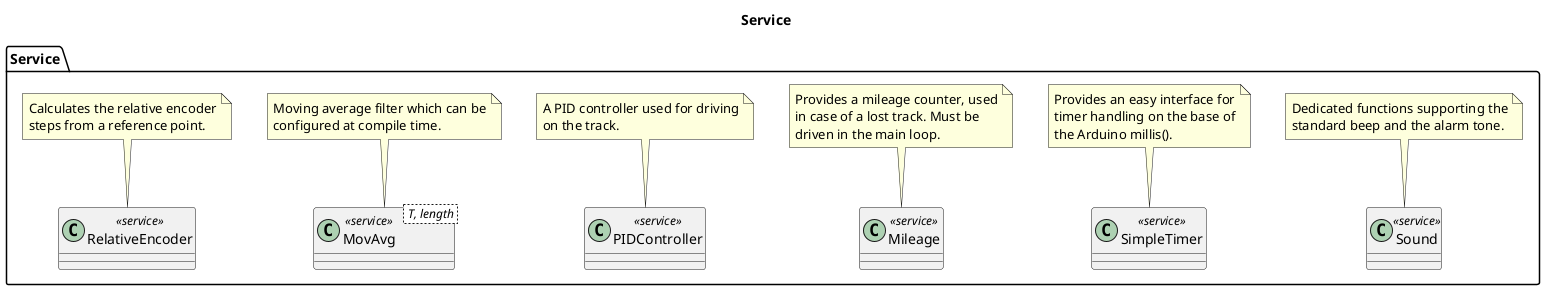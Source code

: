 @startuml

title Service

package "Service" as serviceLayer {

    class Sound <<service>>

    note top of Sound
        Dedicated functions supporting the
        standard beep and the alarm tone.
    end note

    class SimpleTimer <<service>>

    note top of SimpleTimer
        Provides an easy interface for
        timer handling on the base of
        the Arduino millis().
    end note

    class Mileage <<service>>

    note top of Mileage
        Provides a mileage counter, used
        in case of a lost track. Must be
        driven in the main loop.
    end note

    class PIDController <<service>>

    note top of PIDController
        A PID controller used for driving
        on the track.
    end note

    class MovAvg < T, length > <<service>>

    note top of MovAvg
        Moving average filter which can be
        configured at compile time.
    end note

    class RelativeEncoder <<service>>

    note top of RelativeEncoder
        Calculates the relative encoder
        steps from a reference point.
    end note
}

@enduml